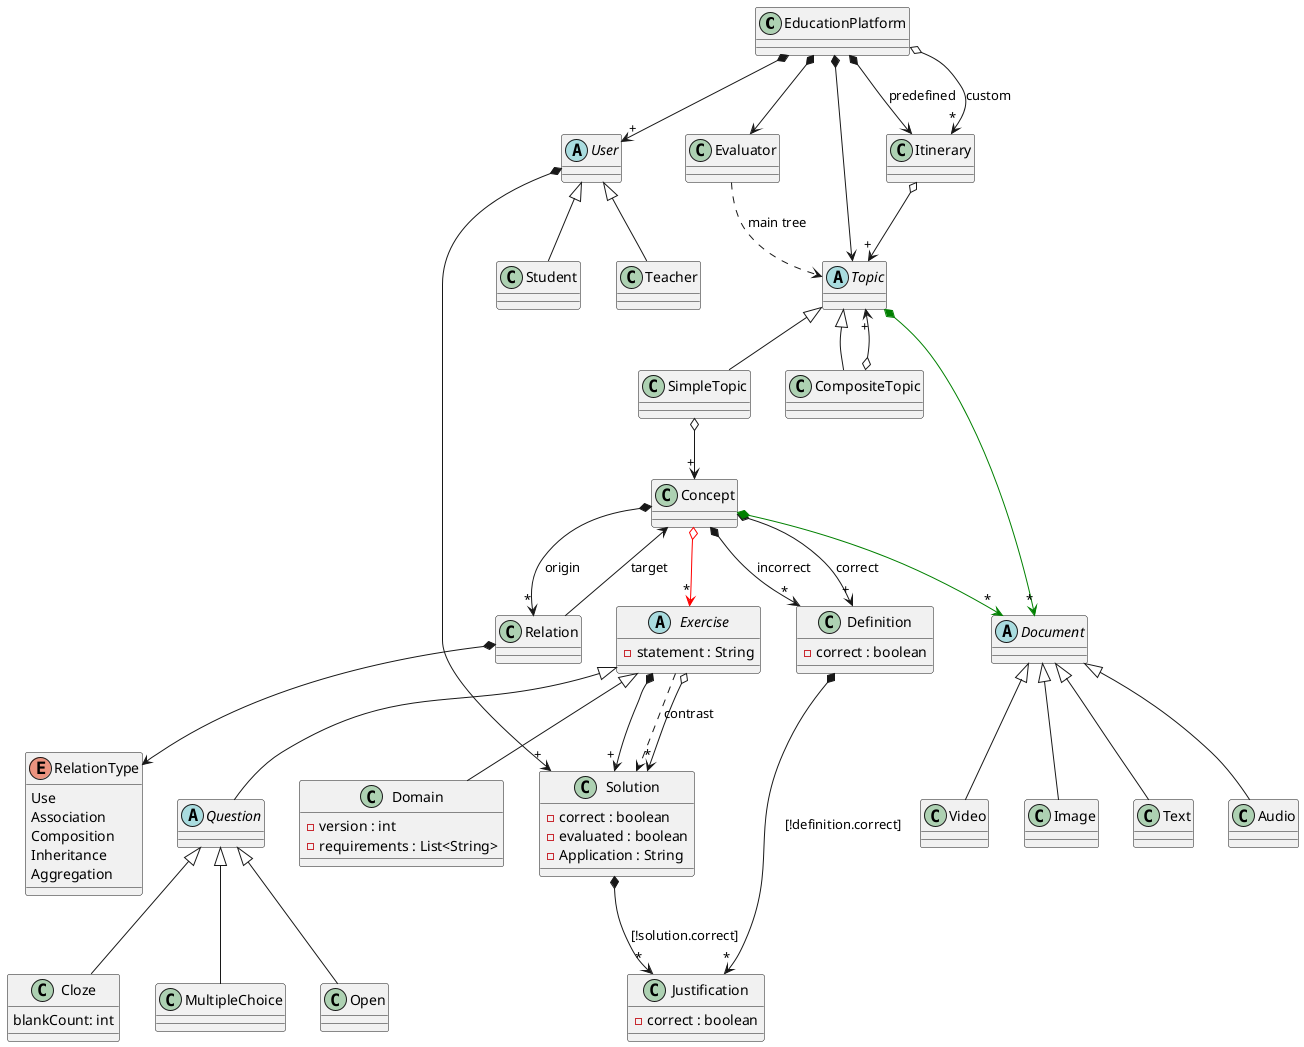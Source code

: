 @startuml EducationPlatformDomain

EducationPlatform *--> "+" User
EducationPlatform *--> Topic
EducationPlatform *--> Itinerary : predefined
EducationPlatform o--> "*" Itinerary : custom
EducationPlatform *--> Evaluator
'EducationPlatform *--> ConceptGraph

abstract User{
}

User <|-- Teacher
User <|-- Student
User *-->"+" Solution

class Teacher{
}

class Student{
}
'Student --> Evaluator
'Student --> Itinerary

class Evaluator{
}
Evaluator ..> Topic : main tree

class Itinerary {
}
Itinerary o--> "+" Topic

class Definition {
    - correct : boolean
}
Definition *--> "*" Justification:[!definition.correct]

class Justification {
    - correct : boolean
}

class Domain {
    - version : int
    - requirements : List<String>
}

abstract Exercise {
    - statement : String
}
Exercise <|-down- Domain
Exercise <|-down- Question
Exercise *-->"+" Solution
Exercise o-->"*" Solution
Exercise ..> Solution : contrast

abstract Question{
}
Question <|-- MultipleChoice
Question <|-- Cloze
Question <|-- Open

class Cloze{
    blankCount: int
}
  
class MultipleChoice{
}

class Solution{
    - correct : boolean
    - evaluated : boolean
    - Application : String
}
Solution *--> "*" Justification:[!solution.correct]

abstract Topic{
}
Topic *-[#green]-> "*" Document
Topic <|-- CompositeTopic
Topic <|-- SimpleTopic

class SimpleTopic{
}
SimpleTopic o--> "+" Concept

class CompositeTopic{
}
CompositeTopic o--> "+" Topic

abstract Document{}
Document <|-- Audio
Document <|-- Video
Document <|-- Image
Document <|-- Text

'class ConceptGraph{
'}
'ConceptGraph o--> "+"Concept

class Concept{
}
Concept *-down-> "+" Definition : correct
Concept *-down-> "*" Definition : incorrect
Concept *-down-> "*" Relation : origin
Concept *-down[#green]-> "*" Document
Concept o-down[#red]-> "*" Exercise

class Relation {
}
Relation --> Concept : target
Relation *-down-> RelationType

enum RelationType {
    Use
    Association
    Composition
    Inheritance
    Aggregation
} 
@enduml